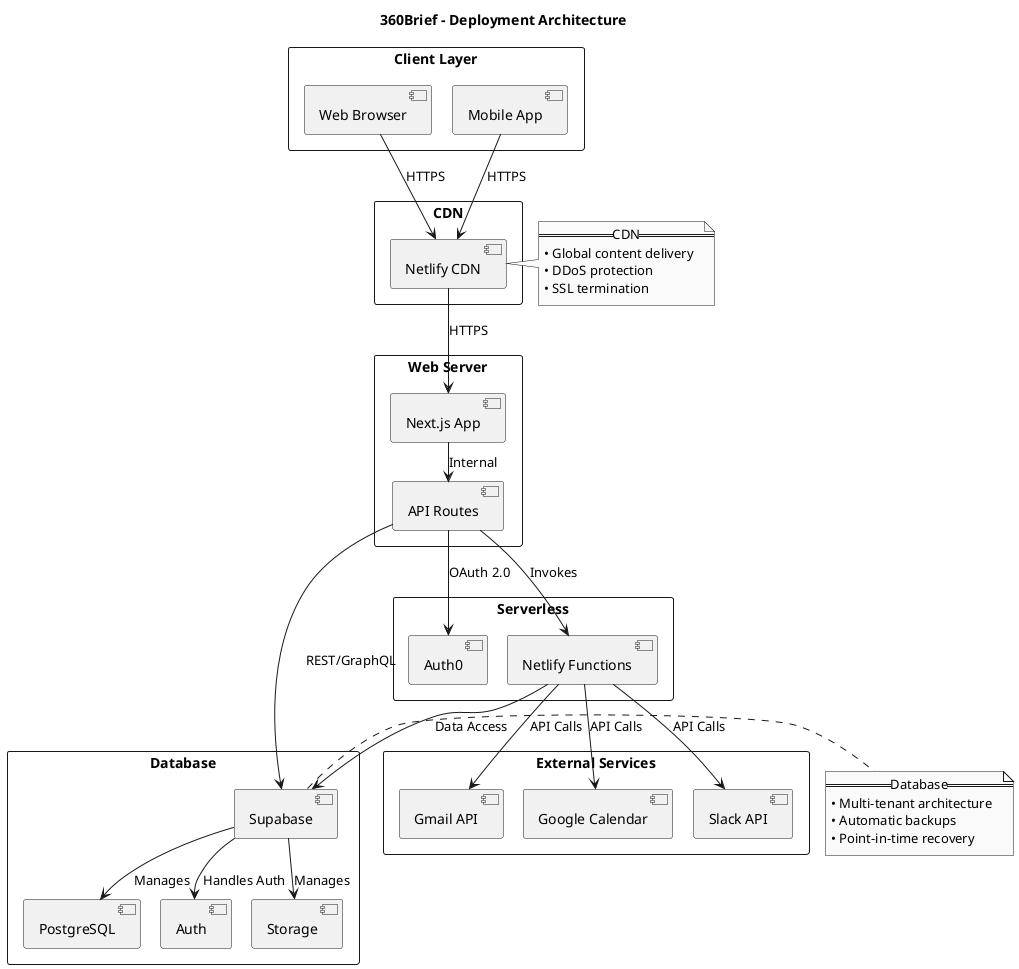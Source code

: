 @startuml 360Brief - Deployment Diagram

skinparam componentStyle uml2
skinparam monochrome true
skinparam nodesep 20
skinparam ranksep 20

title 360Brief - Deployment Architecture

' Client Layer
rectangle "Client Layer" as clients {
  [Web Browser] as browser
  [Mobile App] as mobile
}

' CDN Layer
rectangle "CDN" as cdn {
  [Netlify CDN] as netlify_cdn
}

' Web Server Layer
rectangle "Web Server" as web {
  [Next.js App] as nextjs
  [API Routes] as api
}

' Serverless Layer
rectangle "Serverless" as serverless {
  [Auth0] as auth0
  [Netlify Functions] as netlify_fn
}

' Database Layer
rectangle "Database" as db {
  [Supabase] as supabase
  [PostgreSQL] as postgres
  [Auth] as supabase_auth
  [Storage] as storage
}

' External Services
rectangle "External Services" as external {
  [Gmail API] as gmail
  [Google Calendar] as calendar
  [Slack API] as slack
}

' Define relationships
browser --> netlify_cdn : HTTPS
mobile --> netlify_cdn : HTTPS

' Internal connections
netlify_cdn --> nextjs : HTTPS
nextjs --> api : Internal
api --> auth0 : OAuth 2.0
api --> netlify_fn : Invokes
api --> supabase : REST/GraphQL

' Database connections
supabase --> postgres : Manages
supabase --> supabase_auth : Handles Auth
supabase --> storage : Manages

' External service connections
netlify_fn --> gmail : API Calls
netlify_fn --> calendar : API Calls
netlify_fn --> slack : API Calls
netlify_fn --> supabase : Data Access

' Add notes
note right of netlify_cdn
  == CDN ==
  • Global content delivery
  • DDoS protection
  • SSL termination
end note

note right of supabase
  == Database ==
  • Multi-tenant architecture
  • Automatic backups
  • Point-in-time recovery
end note

@enduml
